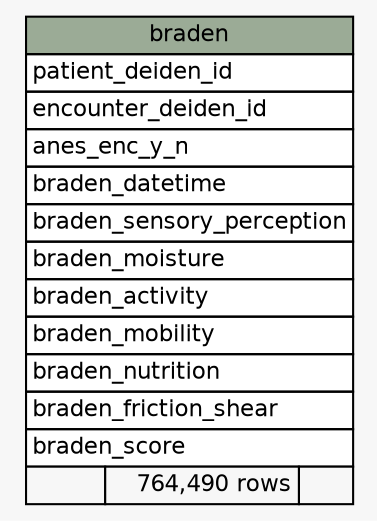 // dot 2.38.0 on Linux 4.15.0-34-generic
// SchemaSpy rev 590
digraph "braden" {
  graph [
    rankdir="RL"
    bgcolor="#f7f7f7"
    nodesep="0.18"
    ranksep="0.46"
    fontname="Helvetica"
    fontsize="11"
  ];
  node [
    fontname="Helvetica"
    fontsize="11"
    shape="plaintext"
  ];
  edge [
    arrowsize="0.8"
  ];
  "braden" [
    label=<
    <TABLE BORDER="0" CELLBORDER="1" CELLSPACING="0" BGCOLOR="#ffffff">
      <TR><TD COLSPAN="3" BGCOLOR="#9bab96" ALIGN="CENTER">braden</TD></TR>
      <TR><TD PORT="patient_deiden_id" COLSPAN="3" ALIGN="LEFT">patient_deiden_id</TD></TR>
      <TR><TD PORT="encounter_deiden_id" COLSPAN="3" ALIGN="LEFT">encounter_deiden_id</TD></TR>
      <TR><TD PORT="anes_enc_y_n" COLSPAN="3" ALIGN="LEFT">anes_enc_y_n</TD></TR>
      <TR><TD PORT="braden_datetime" COLSPAN="3" ALIGN="LEFT">braden_datetime</TD></TR>
      <TR><TD PORT="braden_sensory_perception" COLSPAN="3" ALIGN="LEFT">braden_sensory_perception</TD></TR>
      <TR><TD PORT="braden_moisture" COLSPAN="3" ALIGN="LEFT">braden_moisture</TD></TR>
      <TR><TD PORT="braden_activity" COLSPAN="3" ALIGN="LEFT">braden_activity</TD></TR>
      <TR><TD PORT="braden_mobility" COLSPAN="3" ALIGN="LEFT">braden_mobility</TD></TR>
      <TR><TD PORT="braden_nutrition" COLSPAN="3" ALIGN="LEFT">braden_nutrition</TD></TR>
      <TR><TD PORT="braden_friction_shear" COLSPAN="3" ALIGN="LEFT">braden_friction_shear</TD></TR>
      <TR><TD PORT="braden_score" COLSPAN="3" ALIGN="LEFT">braden_score</TD></TR>
      <TR><TD ALIGN="LEFT" BGCOLOR="#f7f7f7">  </TD><TD ALIGN="RIGHT" BGCOLOR="#f7f7f7">764,490 rows</TD><TD ALIGN="RIGHT" BGCOLOR="#f7f7f7">  </TD></TR>
    </TABLE>>
    URL="tables/braden.html"
    tooltip="braden"
  ];
}
